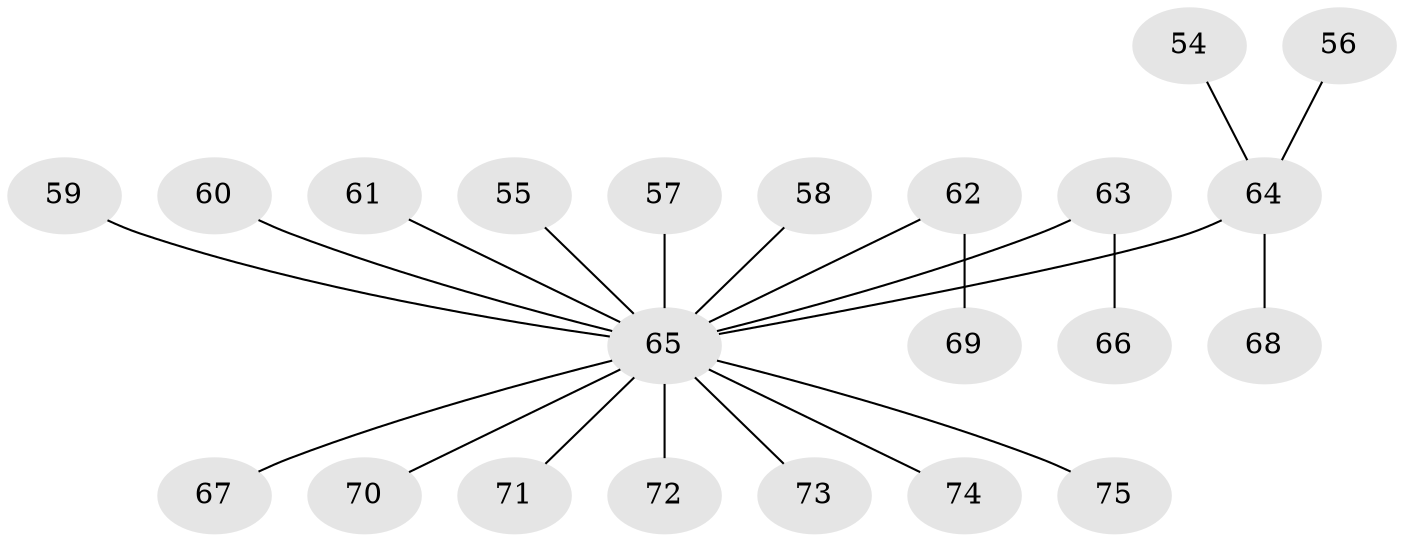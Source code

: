 // original degree distribution, {5: 0.04, 3: 0.10666666666666667, 4: 0.12, 2: 0.24, 1: 0.49333333333333335}
// Generated by graph-tools (version 1.1) at 2025/56/03/04/25 21:56:31]
// undirected, 22 vertices, 21 edges
graph export_dot {
graph [start="1"]
  node [color=gray90,style=filled];
  54;
  55;
  56;
  57;
  58;
  59;
  60;
  61;
  62;
  63 [super="+29+25+36"];
  64 [super="+50"];
  65 [super="+38+41+49+44+48+51+52+53"];
  66;
  67;
  68;
  69;
  70;
  71;
  72;
  73;
  74;
  75;
  54 -- 64;
  55 -- 65;
  56 -- 64;
  57 -- 65;
  58 -- 65;
  59 -- 65;
  60 -- 65;
  61 -- 65;
  62 -- 69;
  62 -- 65;
  63 -- 66;
  63 -- 65;
  64 -- 65;
  64 -- 68;
  65 -- 71;
  65 -- 67;
  65 -- 72;
  65 -- 74;
  65 -- 75;
  65 -- 70;
  65 -- 73;
}
